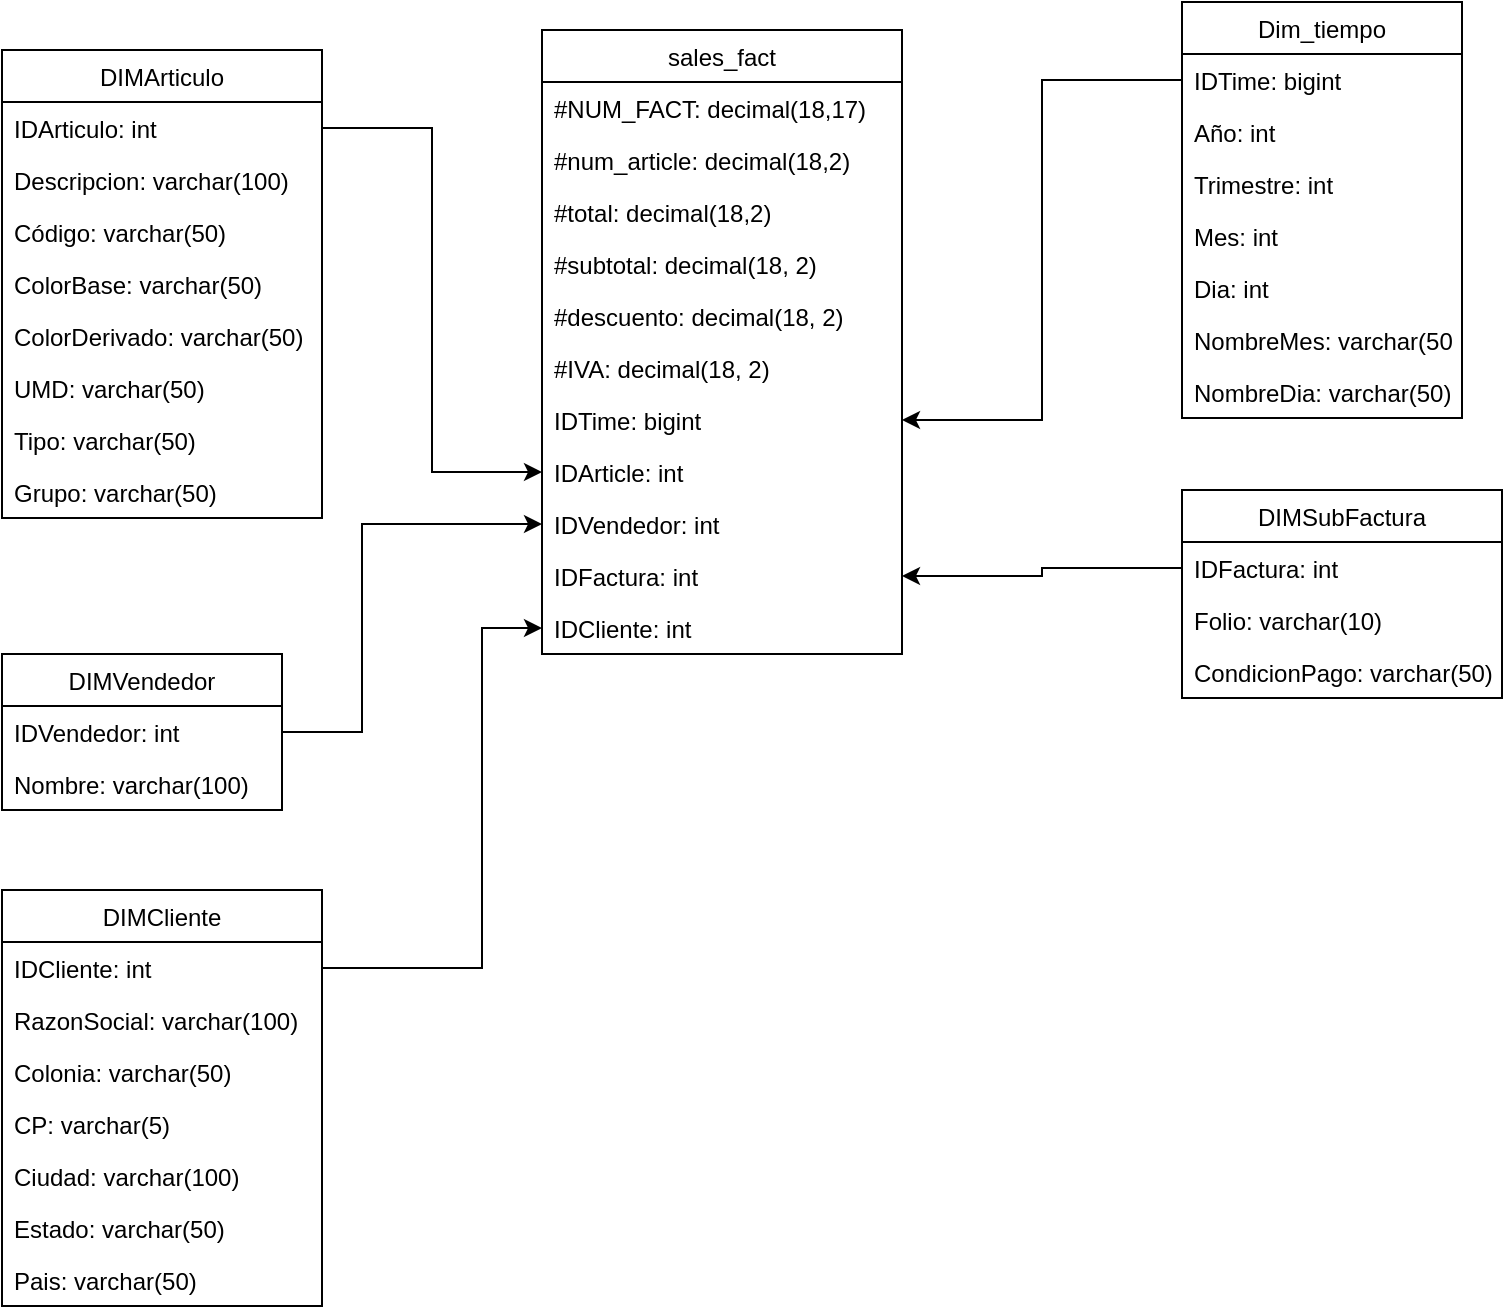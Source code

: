 <mxfile version="15.2.7" type="device"><diagram id="2OoZqWvPzdYR_3UG_opN" name="Página-1"><mxGraphModel dx="1102" dy="550" grid="1" gridSize="10" guides="1" tooltips="1" connect="1" arrows="1" fold="1" page="1" pageScale="1" pageWidth="827" pageHeight="1169" math="0" shadow="0"><root><mxCell id="0"/><mxCell id="1" parent="0"/><mxCell id="Zclb2I6ghxSD00dmzPSG-1" value="sales_fact" style="swimlane;fontStyle=0;childLayout=stackLayout;horizontal=1;startSize=26;fillColor=none;horizontalStack=0;resizeParent=1;resizeParentMax=0;resizeLast=0;collapsible=1;marginBottom=0;" parent="1" vertex="1"><mxGeometry x="310" y="190" width="180" height="312" as="geometry"/></mxCell><mxCell id="Zclb2I6ghxSD00dmzPSG-8" value="#NUM_FACT: decimal(18,17)" style="text;strokeColor=none;fillColor=none;align=left;verticalAlign=top;spacingLeft=4;spacingRight=4;overflow=hidden;rotatable=0;points=[[0,0.5],[1,0.5]];portConstraint=eastwest;" parent="Zclb2I6ghxSD00dmzPSG-1" vertex="1"><mxGeometry y="26" width="180" height="26" as="geometry"/></mxCell><mxCell id="Zclb2I6ghxSD00dmzPSG-5" value="#num_article: decimal(18,2)" style="text;strokeColor=none;fillColor=none;align=left;verticalAlign=top;spacingLeft=4;spacingRight=4;overflow=hidden;rotatable=0;points=[[0,0.5],[1,0.5]];portConstraint=eastwest;" parent="Zclb2I6ghxSD00dmzPSG-1" vertex="1"><mxGeometry y="52" width="180" height="26" as="geometry"/></mxCell><mxCell id="Zclb2I6ghxSD00dmzPSG-37" value="#total: decimal(18,2)" style="text;strokeColor=none;fillColor=none;align=left;verticalAlign=top;spacingLeft=4;spacingRight=4;overflow=hidden;rotatable=0;points=[[0,0.5],[1,0.5]];portConstraint=eastwest;" parent="Zclb2I6ghxSD00dmzPSG-1" vertex="1"><mxGeometry y="78" width="180" height="26" as="geometry"/></mxCell><mxCell id="7O4tBIvkz-tvfTOCQzpD-5" value="#subtotal: decimal(18, 2)" style="text;strokeColor=none;fillColor=none;align=left;verticalAlign=top;spacingLeft=4;spacingRight=4;overflow=hidden;rotatable=0;points=[[0,0.5],[1,0.5]];portConstraint=eastwest;" parent="Zclb2I6ghxSD00dmzPSG-1" vertex="1"><mxGeometry y="104" width="180" height="26" as="geometry"/></mxCell><mxCell id="7O4tBIvkz-tvfTOCQzpD-6" value="#descuento: decimal(18, 2)" style="text;strokeColor=none;fillColor=none;align=left;verticalAlign=top;spacingLeft=4;spacingRight=4;overflow=hidden;rotatable=0;points=[[0,0.5],[1,0.5]];portConstraint=eastwest;" parent="Zclb2I6ghxSD00dmzPSG-1" vertex="1"><mxGeometry y="130" width="180" height="26" as="geometry"/></mxCell><mxCell id="Zclb2I6ghxSD00dmzPSG-36" value="#IVA: decimal(18, 2)" style="text;strokeColor=none;fillColor=none;align=left;verticalAlign=top;spacingLeft=4;spacingRight=4;overflow=hidden;rotatable=0;points=[[0,0.5],[1,0.5]];portConstraint=eastwest;" parent="Zclb2I6ghxSD00dmzPSG-1" vertex="1"><mxGeometry y="156" width="180" height="26" as="geometry"/></mxCell><mxCell id="Zclb2I6ghxSD00dmzPSG-2" value="IDTime: bigint" style="text;strokeColor=none;fillColor=none;align=left;verticalAlign=top;spacingLeft=4;spacingRight=4;overflow=hidden;rotatable=0;points=[[0,0.5],[1,0.5]];portConstraint=eastwest;" parent="Zclb2I6ghxSD00dmzPSG-1" vertex="1"><mxGeometry y="182" width="180" height="26" as="geometry"/></mxCell><mxCell id="Zclb2I6ghxSD00dmzPSG-10" value="IDArticle: int" style="text;strokeColor=none;fillColor=none;align=left;verticalAlign=top;spacingLeft=4;spacingRight=4;overflow=hidden;rotatable=0;points=[[0,0.5],[1,0.5]];portConstraint=eastwest;" parent="Zclb2I6ghxSD00dmzPSG-1" vertex="1"><mxGeometry y="208" width="180" height="26" as="geometry"/></mxCell><mxCell id="Zclb2I6ghxSD00dmzPSG-3" value="IDVendedor: int" style="text;strokeColor=none;fillColor=none;align=left;verticalAlign=top;spacingLeft=4;spacingRight=4;overflow=hidden;rotatable=0;points=[[0,0.5],[1,0.5]];portConstraint=eastwest;" parent="Zclb2I6ghxSD00dmzPSG-1" vertex="1"><mxGeometry y="234" width="180" height="26" as="geometry"/></mxCell><mxCell id="Zclb2I6ghxSD00dmzPSG-7" value="IDFactura: int" style="text;strokeColor=none;fillColor=none;align=left;verticalAlign=top;spacingLeft=4;spacingRight=4;overflow=hidden;rotatable=0;points=[[0,0.5],[1,0.5]];portConstraint=eastwest;" parent="Zclb2I6ghxSD00dmzPSG-1" vertex="1"><mxGeometry y="260" width="180" height="26" as="geometry"/></mxCell><mxCell id="Zclb2I6ghxSD00dmzPSG-42" value="IDCliente: int" style="text;strokeColor=none;fillColor=none;align=left;verticalAlign=top;spacingLeft=4;spacingRight=4;overflow=hidden;rotatable=0;points=[[0,0.5],[1,0.5]];portConstraint=eastwest;" parent="Zclb2I6ghxSD00dmzPSG-1" vertex="1"><mxGeometry y="286" width="180" height="26" as="geometry"/></mxCell><mxCell id="Zclb2I6ghxSD00dmzPSG-11" value="Dim_tiempo" style="swimlane;fontStyle=0;childLayout=stackLayout;horizontal=1;startSize=26;fillColor=none;horizontalStack=0;resizeParent=1;resizeParentMax=0;resizeLast=0;collapsible=1;marginBottom=0;" parent="1" vertex="1"><mxGeometry x="630" y="176" width="140" height="208" as="geometry"/></mxCell><mxCell id="Zclb2I6ghxSD00dmzPSG-12" value="IDTime: bigint" style="text;strokeColor=none;fillColor=none;align=left;verticalAlign=top;spacingLeft=4;spacingRight=4;overflow=hidden;rotatable=0;points=[[0,0.5],[1,0.5]];portConstraint=eastwest;" parent="Zclb2I6ghxSD00dmzPSG-11" vertex="1"><mxGeometry y="26" width="140" height="26" as="geometry"/></mxCell><mxCell id="Zclb2I6ghxSD00dmzPSG-13" value="Año: int" style="text;strokeColor=none;fillColor=none;align=left;verticalAlign=top;spacingLeft=4;spacingRight=4;overflow=hidden;rotatable=0;points=[[0,0.5],[1,0.5]];portConstraint=eastwest;" parent="Zclb2I6ghxSD00dmzPSG-11" vertex="1"><mxGeometry y="52" width="140" height="26" as="geometry"/></mxCell><mxCell id="Zclb2I6ghxSD00dmzPSG-14" value="Trimestre: int" style="text;strokeColor=none;fillColor=none;align=left;verticalAlign=top;spacingLeft=4;spacingRight=4;overflow=hidden;rotatable=0;points=[[0,0.5],[1,0.5]];portConstraint=eastwest;" parent="Zclb2I6ghxSD00dmzPSG-11" vertex="1"><mxGeometry y="78" width="140" height="26" as="geometry"/></mxCell><mxCell id="Zclb2I6ghxSD00dmzPSG-33" value="Mes: int" style="text;strokeColor=none;fillColor=none;align=left;verticalAlign=top;spacingLeft=4;spacingRight=4;overflow=hidden;rotatable=0;points=[[0,0.5],[1,0.5]];portConstraint=eastwest;" parent="Zclb2I6ghxSD00dmzPSG-11" vertex="1"><mxGeometry y="104" width="140" height="26" as="geometry"/></mxCell><mxCell id="7O4tBIvkz-tvfTOCQzpD-2" value="Dia: int" style="text;strokeColor=none;fillColor=none;align=left;verticalAlign=top;spacingLeft=4;spacingRight=4;overflow=hidden;rotatable=0;points=[[0,0.5],[1,0.5]];portConstraint=eastwest;" parent="Zclb2I6ghxSD00dmzPSG-11" vertex="1"><mxGeometry y="130" width="140" height="26" as="geometry"/></mxCell><mxCell id="7O4tBIvkz-tvfTOCQzpD-3" value="NombreMes: varchar(50)" style="text;strokeColor=none;fillColor=none;align=left;verticalAlign=top;spacingLeft=4;spacingRight=4;overflow=hidden;rotatable=0;points=[[0,0.5],[1,0.5]];portConstraint=eastwest;" parent="Zclb2I6ghxSD00dmzPSG-11" vertex="1"><mxGeometry y="156" width="140" height="26" as="geometry"/></mxCell><mxCell id="Zclb2I6ghxSD00dmzPSG-34" value="NombreDia: varchar(50)" style="text;strokeColor=none;fillColor=none;align=left;verticalAlign=top;spacingLeft=4;spacingRight=4;overflow=hidden;rotatable=0;points=[[0,0.5],[1,0.5]];portConstraint=eastwest;" parent="Zclb2I6ghxSD00dmzPSG-11" vertex="1"><mxGeometry y="182" width="140" height="26" as="geometry"/></mxCell><mxCell id="Zclb2I6ghxSD00dmzPSG-15" value="DIMVendedor" style="swimlane;fontStyle=0;childLayout=stackLayout;horizontal=1;startSize=26;fillColor=none;horizontalStack=0;resizeParent=1;resizeParentMax=0;resizeLast=0;collapsible=1;marginBottom=0;" parent="1" vertex="1"><mxGeometry x="40" y="502" width="140" height="78" as="geometry"/></mxCell><mxCell id="Zclb2I6ghxSD00dmzPSG-16" value="IDVendedor: int" style="text;strokeColor=none;fillColor=none;align=left;verticalAlign=top;spacingLeft=4;spacingRight=4;overflow=hidden;rotatable=0;points=[[0,0.5],[1,0.5]];portConstraint=eastwest;" parent="Zclb2I6ghxSD00dmzPSG-15" vertex="1"><mxGeometry y="26" width="140" height="26" as="geometry"/></mxCell><mxCell id="Zclb2I6ghxSD00dmzPSG-17" value="Nombre: varchar(100)" style="text;strokeColor=none;fillColor=none;align=left;verticalAlign=top;spacingLeft=4;spacingRight=4;overflow=hidden;rotatable=0;points=[[0,0.5],[1,0.5]];portConstraint=eastwest;" parent="Zclb2I6ghxSD00dmzPSG-15" vertex="1"><mxGeometry y="52" width="140" height="26" as="geometry"/></mxCell><mxCell id="Zclb2I6ghxSD00dmzPSG-19" value="DIMArticulo" style="swimlane;fontStyle=0;childLayout=stackLayout;horizontal=1;startSize=26;fillColor=none;horizontalStack=0;resizeParent=1;resizeParentMax=0;resizeLast=0;collapsible=1;marginBottom=0;" parent="1" vertex="1"><mxGeometry x="40" y="200" width="160" height="234" as="geometry"/></mxCell><mxCell id="Zclb2I6ghxSD00dmzPSG-20" value="IDArticulo: int" style="text;strokeColor=none;fillColor=none;align=left;verticalAlign=top;spacingLeft=4;spacingRight=4;overflow=hidden;rotatable=0;points=[[0,0.5],[1,0.5]];portConstraint=eastwest;" parent="Zclb2I6ghxSD00dmzPSG-19" vertex="1"><mxGeometry y="26" width="160" height="26" as="geometry"/></mxCell><mxCell id="Zclb2I6ghxSD00dmzPSG-21" value="Descripcion: varchar(100)" style="text;strokeColor=none;fillColor=none;align=left;verticalAlign=top;spacingLeft=4;spacingRight=4;overflow=hidden;rotatable=0;points=[[0,0.5],[1,0.5]];portConstraint=eastwest;" parent="Zclb2I6ghxSD00dmzPSG-19" vertex="1"><mxGeometry y="52" width="160" height="26" as="geometry"/></mxCell><mxCell id="Zclb2I6ghxSD00dmzPSG-22" value="Código: varchar(50)" style="text;strokeColor=none;fillColor=none;align=left;verticalAlign=top;spacingLeft=4;spacingRight=4;overflow=hidden;rotatable=0;points=[[0,0.5],[1,0.5]];portConstraint=eastwest;" parent="Zclb2I6ghxSD00dmzPSG-19" vertex="1"><mxGeometry y="78" width="160" height="26" as="geometry"/></mxCell><mxCell id="Zclb2I6ghxSD00dmzPSG-30" value="ColorBase: varchar(50)" style="text;strokeColor=none;fillColor=none;align=left;verticalAlign=top;spacingLeft=4;spacingRight=4;overflow=hidden;rotatable=0;points=[[0,0.5],[1,0.5]];portConstraint=eastwest;" parent="Zclb2I6ghxSD00dmzPSG-19" vertex="1"><mxGeometry y="104" width="160" height="26" as="geometry"/></mxCell><mxCell id="Zclb2I6ghxSD00dmzPSG-53" value="ColorDerivado: varchar(50)" style="text;strokeColor=none;fillColor=none;align=left;verticalAlign=top;spacingLeft=4;spacingRight=4;overflow=hidden;rotatable=0;points=[[0,0.5],[1,0.5]];portConstraint=eastwest;" parent="Zclb2I6ghxSD00dmzPSG-19" vertex="1"><mxGeometry y="130" width="160" height="26" as="geometry"/></mxCell><mxCell id="Zclb2I6ghxSD00dmzPSG-29" value="UMD: varchar(50)" style="text;strokeColor=none;fillColor=none;align=left;verticalAlign=top;spacingLeft=4;spacingRight=4;overflow=hidden;rotatable=0;points=[[0,0.5],[1,0.5]];portConstraint=eastwest;" parent="Zclb2I6ghxSD00dmzPSG-19" vertex="1"><mxGeometry y="156" width="160" height="26" as="geometry"/></mxCell><mxCell id="Zclb2I6ghxSD00dmzPSG-52" value="Tipo: varchar(50)" style="text;strokeColor=none;fillColor=none;align=left;verticalAlign=top;spacingLeft=4;spacingRight=4;overflow=hidden;rotatable=0;points=[[0,0.5],[1,0.5]];portConstraint=eastwest;" parent="Zclb2I6ghxSD00dmzPSG-19" vertex="1"><mxGeometry y="182" width="160" height="26" as="geometry"/></mxCell><mxCell id="7O4tBIvkz-tvfTOCQzpD-1" value="Grupo: varchar(50)" style="text;strokeColor=none;fillColor=none;align=left;verticalAlign=top;spacingLeft=4;spacingRight=4;overflow=hidden;rotatable=0;points=[[0,0.5],[1,0.5]];portConstraint=eastwest;" parent="Zclb2I6ghxSD00dmzPSG-19" vertex="1"><mxGeometry y="208" width="160" height="26" as="geometry"/></mxCell><mxCell id="Zclb2I6ghxSD00dmzPSG-23" value="DIMSubFactura" style="swimlane;fontStyle=0;childLayout=stackLayout;horizontal=1;startSize=26;fillColor=none;horizontalStack=0;resizeParent=1;resizeParentMax=0;resizeLast=0;collapsible=1;marginBottom=0;" parent="1" vertex="1"><mxGeometry x="630" y="420" width="160" height="104" as="geometry"/></mxCell><mxCell id="Zclb2I6ghxSD00dmzPSG-24" value="IDFactura: int" style="text;strokeColor=none;fillColor=none;align=left;verticalAlign=top;spacingLeft=4;spacingRight=4;overflow=hidden;rotatable=0;points=[[0,0.5],[1,0.5]];portConstraint=eastwest;" parent="Zclb2I6ghxSD00dmzPSG-23" vertex="1"><mxGeometry y="26" width="160" height="26" as="geometry"/></mxCell><mxCell id="7O4tBIvkz-tvfTOCQzpD-4" value="Folio: varchar(10)" style="text;strokeColor=none;fillColor=none;align=left;verticalAlign=top;spacingLeft=4;spacingRight=4;overflow=hidden;rotatable=0;points=[[0,0.5],[1,0.5]];portConstraint=eastwest;" parent="Zclb2I6ghxSD00dmzPSG-23" vertex="1"><mxGeometry y="52" width="160" height="26" as="geometry"/></mxCell><mxCell id="7O4tBIvkz-tvfTOCQzpD-8" value="CondicionPago: varchar(50)" style="text;strokeColor=none;fillColor=none;align=left;verticalAlign=top;spacingLeft=4;spacingRight=4;overflow=hidden;rotatable=0;points=[[0,0.5],[1,0.5]];portConstraint=eastwest;" parent="Zclb2I6ghxSD00dmzPSG-23" vertex="1"><mxGeometry y="78" width="160" height="26" as="geometry"/></mxCell><mxCell id="Zclb2I6ghxSD00dmzPSG-27" style="edgeStyle=orthogonalEdgeStyle;rounded=0;orthogonalLoop=1;jettySize=auto;html=1;exitX=1;exitY=0.5;exitDx=0;exitDy=0;entryX=0;entryY=0.5;entryDx=0;entryDy=0;" parent="1" source="Zclb2I6ghxSD00dmzPSG-16" target="Zclb2I6ghxSD00dmzPSG-3" edge="1"><mxGeometry relative="1" as="geometry"><Array as="points"><mxPoint x="220" y="541"/><mxPoint x="220" y="437"/></Array></mxGeometry></mxCell><mxCell id="Zclb2I6ghxSD00dmzPSG-31" style="edgeStyle=orthogonalEdgeStyle;rounded=0;orthogonalLoop=1;jettySize=auto;html=1;exitX=1;exitY=0.5;exitDx=0;exitDy=0;entryX=0;entryY=0.5;entryDx=0;entryDy=0;" parent="1" source="Zclb2I6ghxSD00dmzPSG-20" target="Zclb2I6ghxSD00dmzPSG-10" edge="1"><mxGeometry relative="1" as="geometry"/></mxCell><mxCell id="Zclb2I6ghxSD00dmzPSG-32" style="edgeStyle=orthogonalEdgeStyle;rounded=0;orthogonalLoop=1;jettySize=auto;html=1;exitX=0;exitY=0.5;exitDx=0;exitDy=0;entryX=1;entryY=0.5;entryDx=0;entryDy=0;" parent="1" source="Zclb2I6ghxSD00dmzPSG-12" target="Zclb2I6ghxSD00dmzPSG-2" edge="1"><mxGeometry relative="1" as="geometry"/></mxCell><mxCell id="Zclb2I6ghxSD00dmzPSG-35" style="edgeStyle=orthogonalEdgeStyle;rounded=0;orthogonalLoop=1;jettySize=auto;html=1;exitX=0;exitY=0.5;exitDx=0;exitDy=0;entryX=1;entryY=0.5;entryDx=0;entryDy=0;" parent="1" source="Zclb2I6ghxSD00dmzPSG-24" target="Zclb2I6ghxSD00dmzPSG-7" edge="1"><mxGeometry relative="1" as="geometry"/></mxCell><mxCell id="Zclb2I6ghxSD00dmzPSG-38" value="DIMCliente" style="swimlane;fontStyle=0;childLayout=stackLayout;horizontal=1;startSize=26;fillColor=none;horizontalStack=0;resizeParent=1;resizeParentMax=0;resizeLast=0;collapsible=1;marginBottom=0;" parent="1" vertex="1"><mxGeometry x="40" y="620" width="160" height="208" as="geometry"/></mxCell><mxCell id="Zclb2I6ghxSD00dmzPSG-39" value="IDCliente: int" style="text;strokeColor=none;fillColor=none;align=left;verticalAlign=top;spacingLeft=4;spacingRight=4;overflow=hidden;rotatable=0;points=[[0,0.5],[1,0.5]];portConstraint=eastwest;" parent="Zclb2I6ghxSD00dmzPSG-38" vertex="1"><mxGeometry y="26" width="160" height="26" as="geometry"/></mxCell><mxCell id="Zclb2I6ghxSD00dmzPSG-40" value="RazonSocial: varchar(100)" style="text;strokeColor=none;fillColor=none;align=left;verticalAlign=top;spacingLeft=4;spacingRight=4;overflow=hidden;rotatable=0;points=[[0,0.5],[1,0.5]];portConstraint=eastwest;" parent="Zclb2I6ghxSD00dmzPSG-38" vertex="1"><mxGeometry y="52" width="160" height="26" as="geometry"/></mxCell><mxCell id="Zclb2I6ghxSD00dmzPSG-45" value="Colonia: varchar(50)" style="text;strokeColor=none;fillColor=none;align=left;verticalAlign=top;spacingLeft=4;spacingRight=4;overflow=hidden;rotatable=0;points=[[0,0.5],[1,0.5]];portConstraint=eastwest;" parent="Zclb2I6ghxSD00dmzPSG-38" vertex="1"><mxGeometry y="78" width="160" height="26" as="geometry"/></mxCell><mxCell id="Zclb2I6ghxSD00dmzPSG-44" value="CP: varchar(5)" style="text;strokeColor=none;fillColor=none;align=left;verticalAlign=top;spacingLeft=4;spacingRight=4;overflow=hidden;rotatable=0;points=[[0,0.5],[1,0.5]];portConstraint=eastwest;" parent="Zclb2I6ghxSD00dmzPSG-38" vertex="1"><mxGeometry y="104" width="160" height="26" as="geometry"/></mxCell><mxCell id="Zclb2I6ghxSD00dmzPSG-41" value="Ciudad: varchar(100)" style="text;strokeColor=none;fillColor=none;align=left;verticalAlign=top;spacingLeft=4;spacingRight=4;overflow=hidden;rotatable=0;points=[[0,0.5],[1,0.5]];portConstraint=eastwest;" parent="Zclb2I6ghxSD00dmzPSG-38" vertex="1"><mxGeometry y="130" width="160" height="26" as="geometry"/></mxCell><mxCell id="7O4tBIvkz-tvfTOCQzpD-7" value="Estado: varchar(50)" style="text;strokeColor=none;fillColor=none;align=left;verticalAlign=top;spacingLeft=4;spacingRight=4;overflow=hidden;rotatable=0;points=[[0,0.5],[1,0.5]];portConstraint=eastwest;" parent="Zclb2I6ghxSD00dmzPSG-38" vertex="1"><mxGeometry y="156" width="160" height="26" as="geometry"/></mxCell><mxCell id="PI0thNTpfUpHTKhwnIBI-2" value="Pais: varchar(50)" style="text;strokeColor=none;fillColor=none;align=left;verticalAlign=top;spacingLeft=4;spacingRight=4;overflow=hidden;rotatable=0;points=[[0,0.5],[1,0.5]];portConstraint=eastwest;" vertex="1" parent="Zclb2I6ghxSD00dmzPSG-38"><mxGeometry y="182" width="160" height="26" as="geometry"/></mxCell><mxCell id="Zclb2I6ghxSD00dmzPSG-43" style="edgeStyle=orthogonalEdgeStyle;rounded=0;orthogonalLoop=1;jettySize=auto;html=1;exitX=1;exitY=0.5;exitDx=0;exitDy=0;entryX=0;entryY=0.5;entryDx=0;entryDy=0;" parent="1" source="Zclb2I6ghxSD00dmzPSG-39" target="Zclb2I6ghxSD00dmzPSG-42" edge="1"><mxGeometry relative="1" as="geometry"><Array as="points"><mxPoint x="280" y="659"/><mxPoint x="280" y="489"/></Array></mxGeometry></mxCell></root></mxGraphModel></diagram></mxfile>